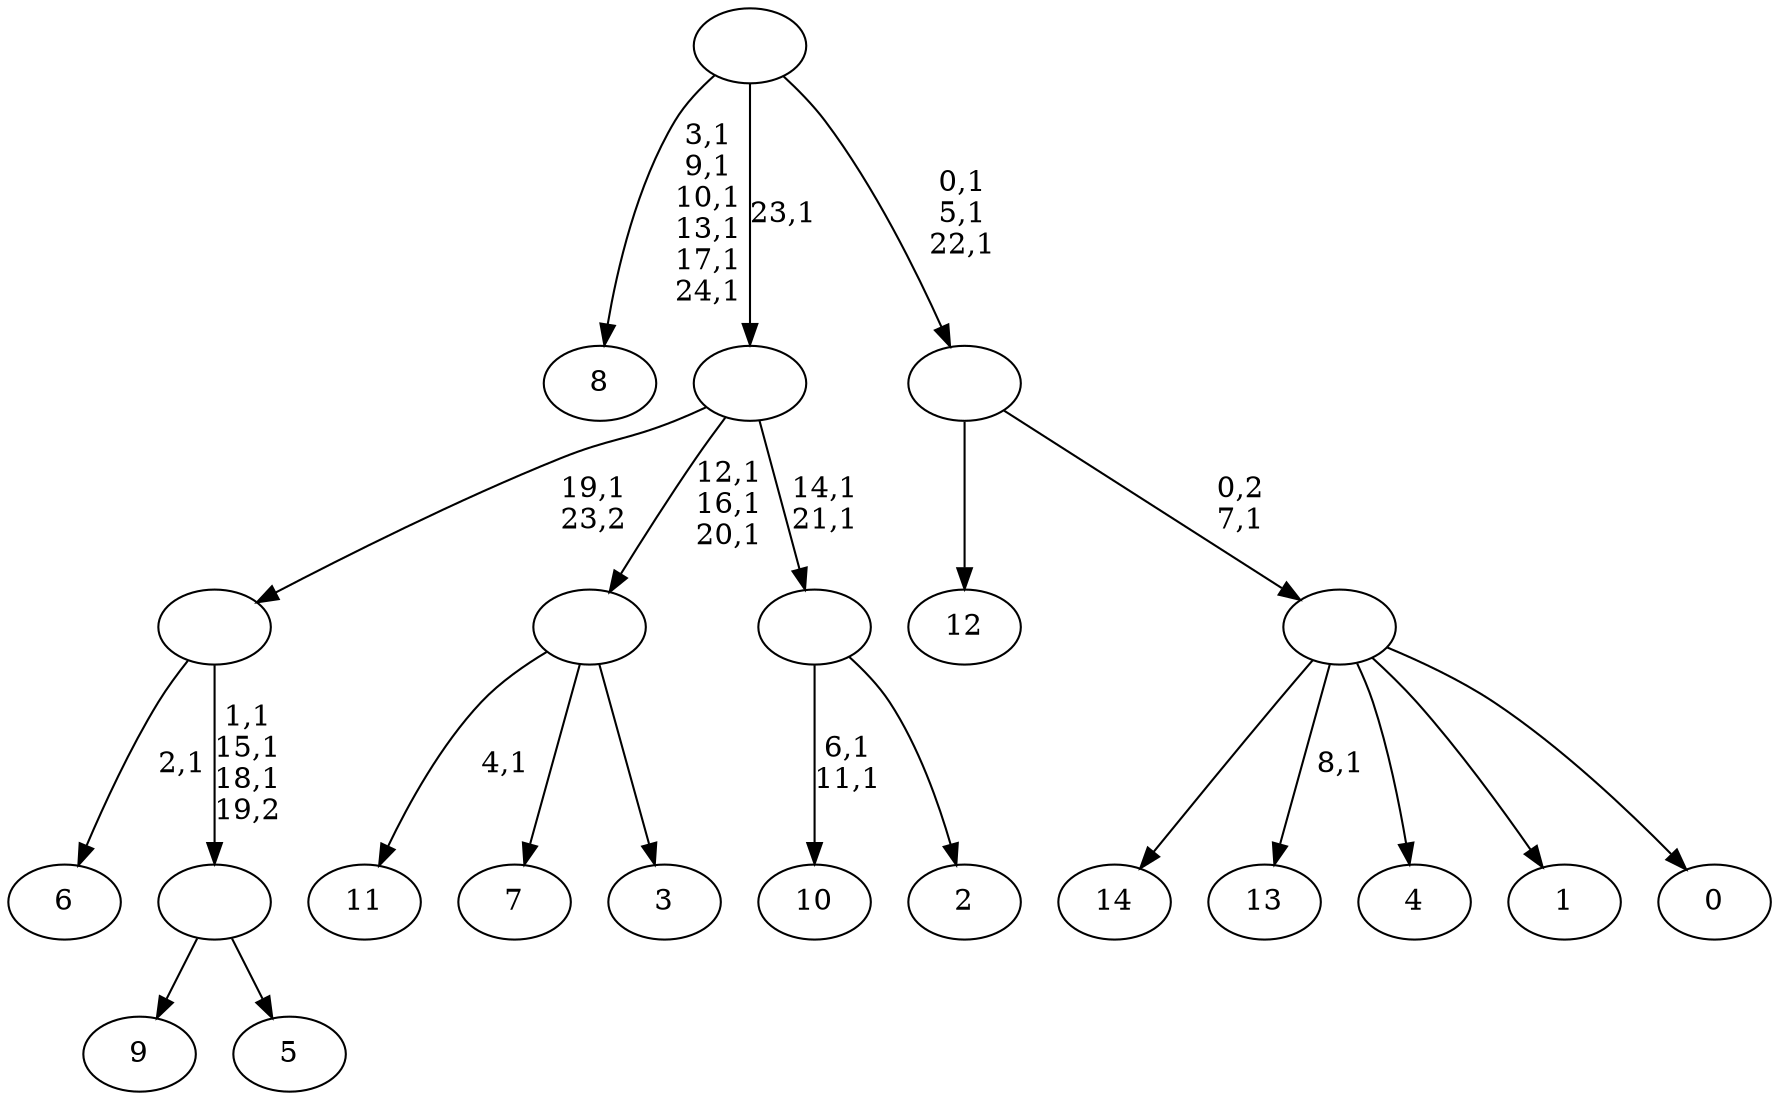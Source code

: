 digraph T {
	40 [label="14"]
	39 [label="13"]
	37 [label="12"]
	36 [label="11"]
	34 [label="10"]
	31 [label="9"]
	30 [label="8"]
	23 [label="7"]
	22 [label="6"]
	20 [label="5"]
	19 [label=""]
	16 [label=""]
	15 [label="4"]
	14 [label="3"]
	13 [label=""]
	10 [label="2"]
	9 [label=""]
	7 [label=""]
	6 [label="1"]
	5 [label="0"]
	4 [label=""]
	3 [label=""]
	0 [label=""]
	19 -> 31 [label=""]
	19 -> 20 [label=""]
	16 -> 19 [label="1,1\n15,1\n18,1\n19,2"]
	16 -> 22 [label="2,1"]
	13 -> 36 [label="4,1"]
	13 -> 23 [label=""]
	13 -> 14 [label=""]
	9 -> 34 [label="6,1\n11,1"]
	9 -> 10 [label=""]
	7 -> 9 [label="14,1\n21,1"]
	7 -> 13 [label="12,1\n16,1\n20,1"]
	7 -> 16 [label="19,1\n23,2"]
	4 -> 39 [label="8,1"]
	4 -> 40 [label=""]
	4 -> 15 [label=""]
	4 -> 6 [label=""]
	4 -> 5 [label=""]
	3 -> 37 [label=""]
	3 -> 4 [label="0,2\n7,1"]
	0 -> 3 [label="0,1\n5,1\n22,1"]
	0 -> 30 [label="3,1\n9,1\n10,1\n13,1\n17,1\n24,1"]
	0 -> 7 [label="23,1"]
}
